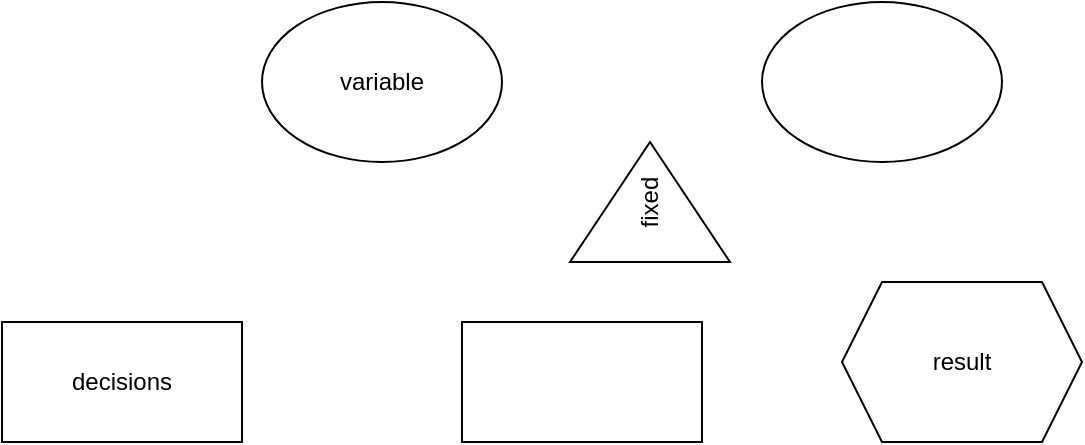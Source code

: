 <mxfile version="24.7.12">
  <diagram name="第 1 页" id="G_OJ9_7VG3s3t3pRjwT4">
    <mxGraphModel dx="954" dy="605" grid="1" gridSize="10" guides="1" tooltips="1" connect="1" arrows="1" fold="1" page="1" pageScale="1" pageWidth="827" pageHeight="1169" math="0" shadow="0">
      <root>
        <mxCell id="0" />
        <mxCell id="1" parent="0" />
        <mxCell id="L7YEMARuxRNkok3K0Yex-1" value="" style="rounded=0;whiteSpace=wrap;html=1;" vertex="1" parent="1">
          <mxGeometry x="350" y="280" width="120" height="60" as="geometry" />
        </mxCell>
        <mxCell id="L7YEMARuxRNkok3K0Yex-2" value="decisions" style="rounded=0;whiteSpace=wrap;html=1;" vertex="1" parent="1">
          <mxGeometry x="120" y="280" width="120" height="60" as="geometry" />
        </mxCell>
        <mxCell id="L7YEMARuxRNkok3K0Yex-3" value="" style="ellipse;whiteSpace=wrap;html=1;" vertex="1" parent="1">
          <mxGeometry x="500" y="120" width="120" height="80" as="geometry" />
        </mxCell>
        <mxCell id="L7YEMARuxRNkok3K0Yex-4" value="variable" style="ellipse;whiteSpace=wrap;html=1;" vertex="1" parent="1">
          <mxGeometry x="250" y="120" width="120" height="80" as="geometry" />
        </mxCell>
        <mxCell id="L7YEMARuxRNkok3K0Yex-6" value="fixed" style="triangle;whiteSpace=wrap;html=1;rotation=-90;" vertex="1" parent="1">
          <mxGeometry x="414" y="180" width="60" height="80" as="geometry" />
        </mxCell>
        <mxCell id="L7YEMARuxRNkok3K0Yex-7" value="result" style="shape=hexagon;perimeter=hexagonPerimeter2;whiteSpace=wrap;html=1;fixedSize=1;" vertex="1" parent="1">
          <mxGeometry x="540" y="260" width="120" height="80" as="geometry" />
        </mxCell>
      </root>
    </mxGraphModel>
  </diagram>
</mxfile>
